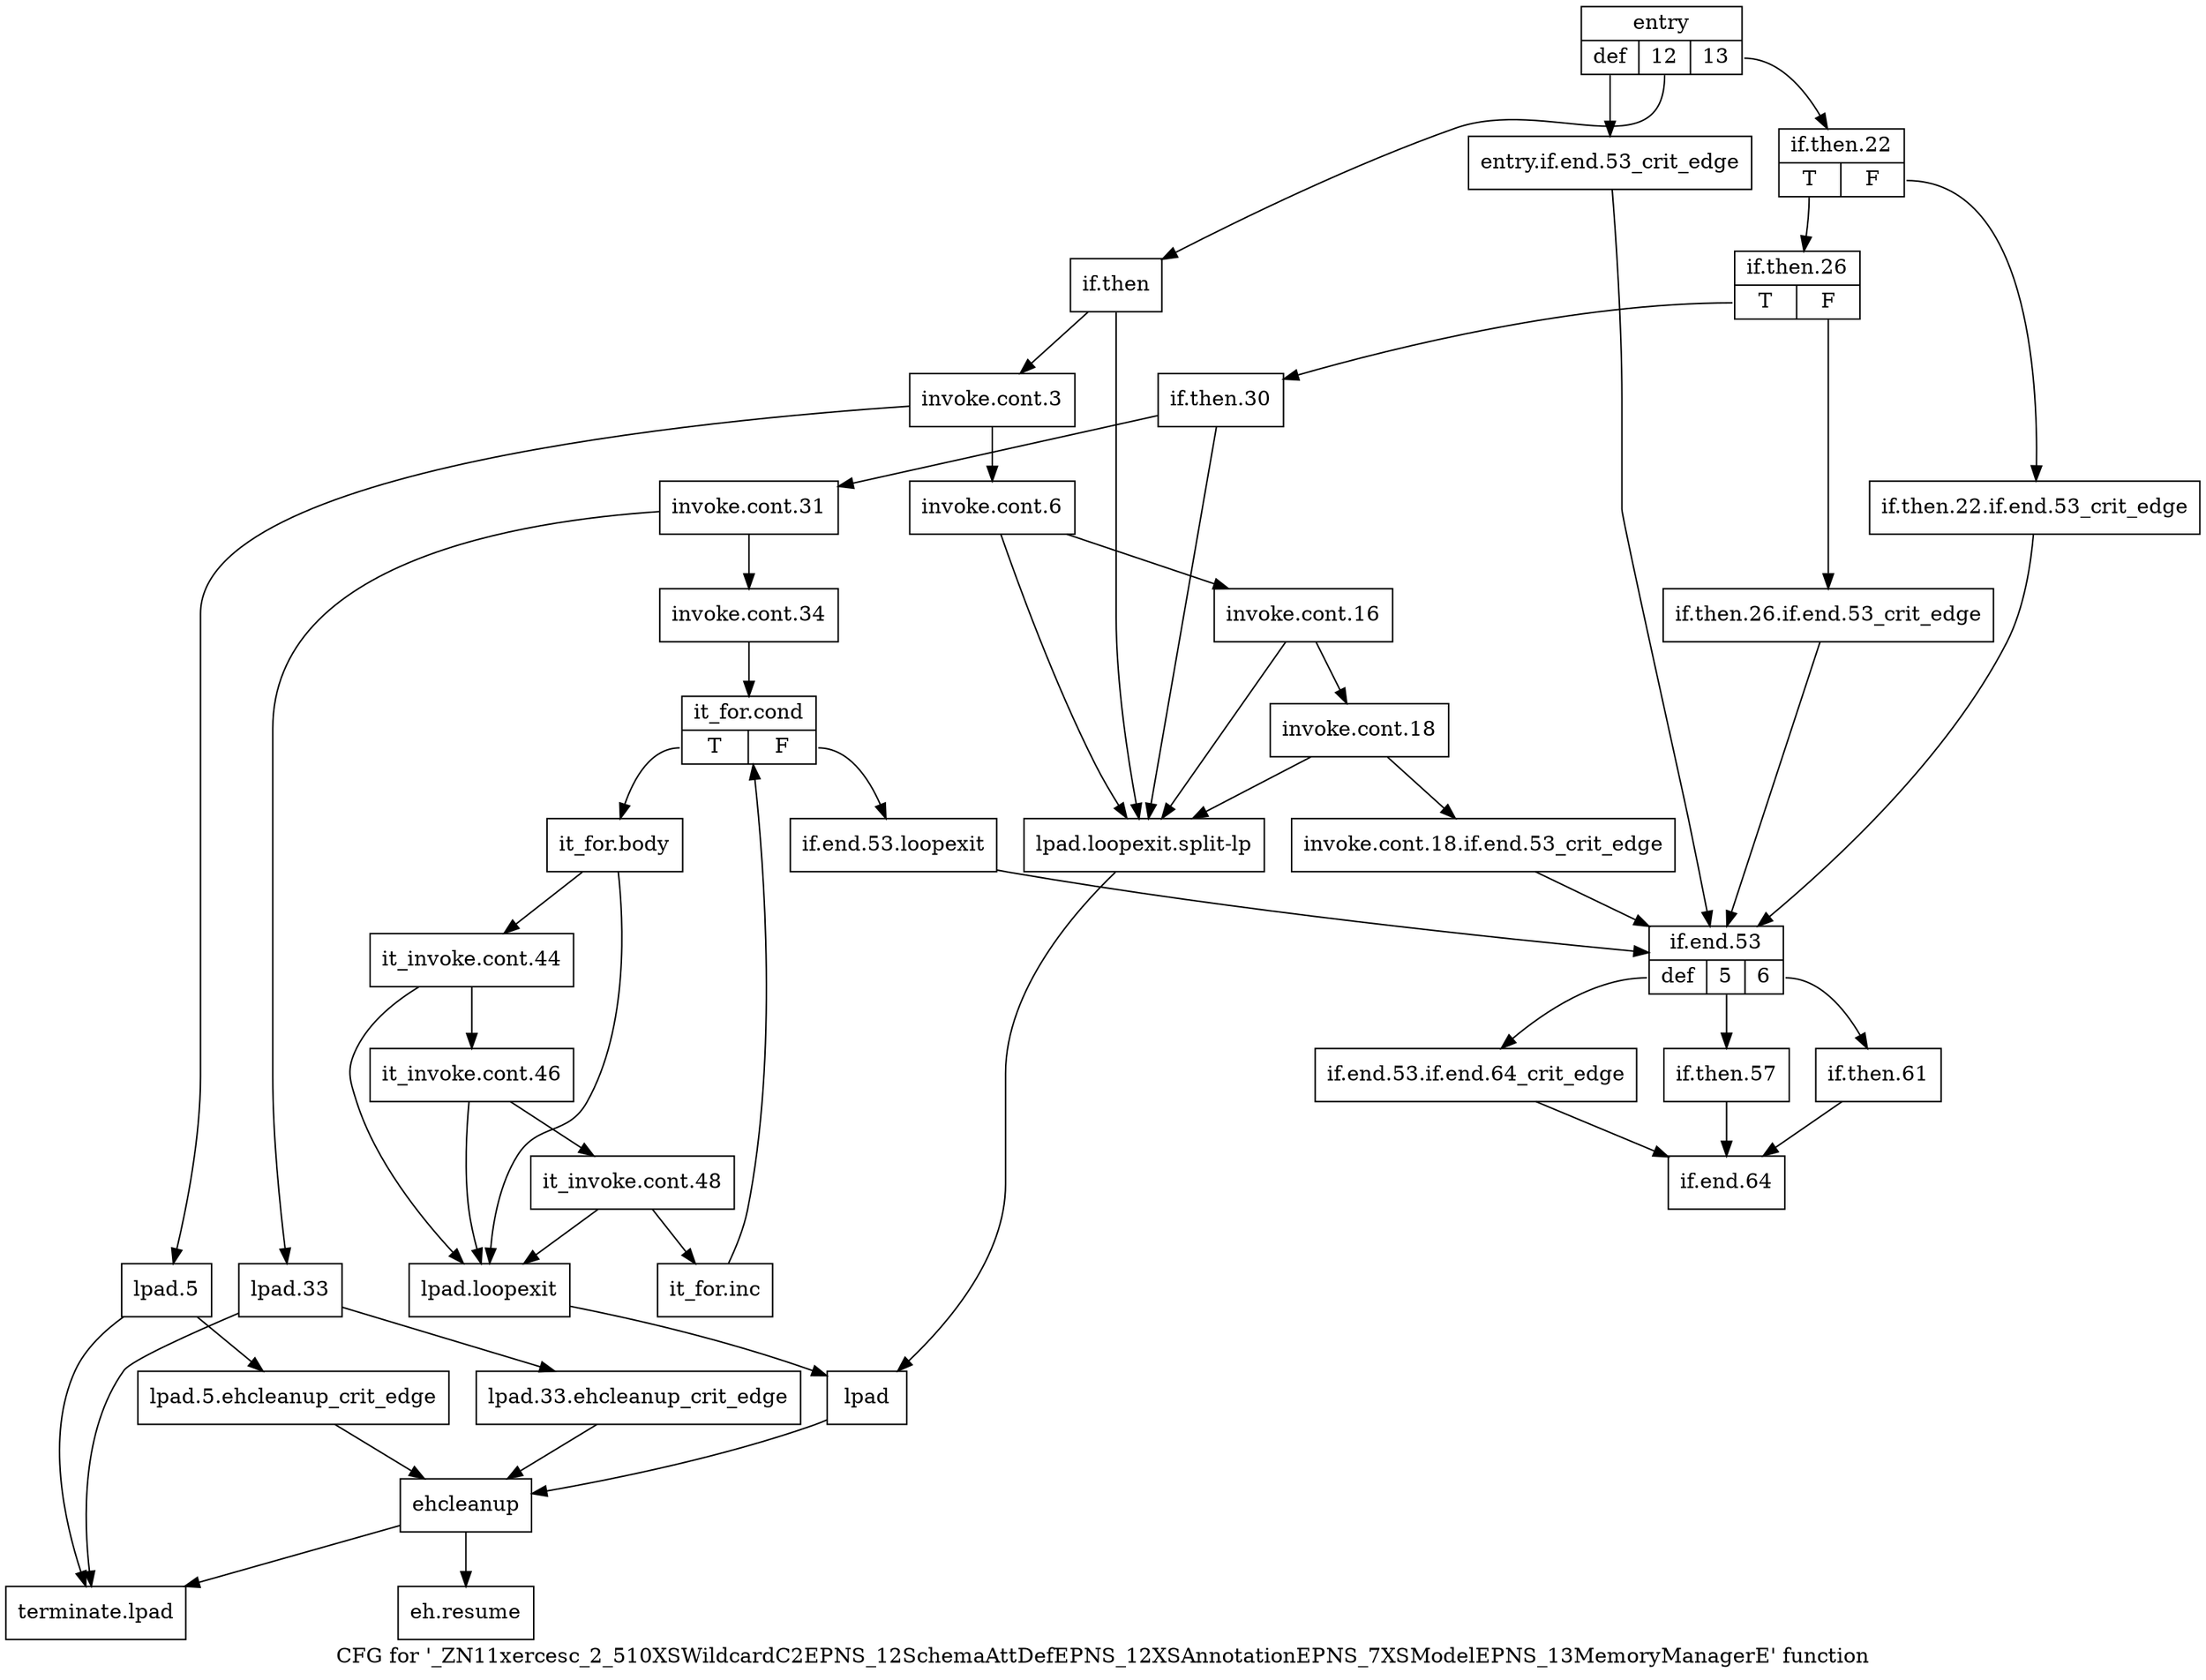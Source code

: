 digraph "CFG for '_ZN11xercesc_2_510XSWildcardC2EPNS_12SchemaAttDefEPNS_12XSAnnotationEPNS_7XSModelEPNS_13MemoryManagerE' function" {
	label="CFG for '_ZN11xercesc_2_510XSWildcardC2EPNS_12SchemaAttDefEPNS_12XSAnnotationEPNS_7XSModelEPNS_13MemoryManagerE' function";

	Node0x5746740 [shape=record,label="{entry|{<s0>def|<s1>12|<s2>13}}"];
	Node0x5746740:s0 -> Node0x5746790;
	Node0x5746740:s1 -> Node0x57467e0;
	Node0x5746740:s2 -> Node0x5746b50;
	Node0x5746790 [shape=record,label="{entry.if.end.53_crit_edge}"];
	Node0x5746790 -> Node0x5747050;
	Node0x57467e0 [shape=record,label="{if.then}"];
	Node0x57467e0 -> Node0x5746830;
	Node0x57467e0 -> Node0x5746a10;
	Node0x5746830 [shape=record,label="{invoke.cont.3}"];
	Node0x5746830 -> Node0x5746880;
	Node0x5746830 -> Node0x5746ab0;
	Node0x5746880 [shape=record,label="{invoke.cont.6}"];
	Node0x5746880 -> Node0x57468d0;
	Node0x5746880 -> Node0x5746a10;
	Node0x57468d0 [shape=record,label="{invoke.cont.16}"];
	Node0x57468d0 -> Node0x5746920;
	Node0x57468d0 -> Node0x5746a10;
	Node0x5746920 [shape=record,label="{invoke.cont.18}"];
	Node0x5746920 -> Node0x5746970;
	Node0x5746920 -> Node0x5746a10;
	Node0x5746970 [shape=record,label="{invoke.cont.18.if.end.53_crit_edge}"];
	Node0x5746970 -> Node0x5747050;
	Node0x57469c0 [shape=record,label="{lpad.loopexit}"];
	Node0x57469c0 -> Node0x5746a60;
	Node0x5746a10 [shape=record,label="{lpad.loopexit.split-lp}"];
	Node0x5746a10 -> Node0x5746a60;
	Node0x5746a60 [shape=record,label="{lpad}"];
	Node0x5746a60 -> Node0x57471e0;
	Node0x5746ab0 [shape=record,label="{lpad.5}"];
	Node0x5746ab0 -> Node0x5746b00;
	Node0x5746ab0 -> Node0x5747280;
	Node0x5746b00 [shape=record,label="{lpad.5.ehcleanup_crit_edge}"];
	Node0x5746b00 -> Node0x57471e0;
	Node0x5746b50 [shape=record,label="{if.then.22|{<s0>T|<s1>F}}"];
	Node0x5746b50:s0 -> Node0x5746bf0;
	Node0x5746b50:s1 -> Node0x5746ba0;
	Node0x5746ba0 [shape=record,label="{if.then.22.if.end.53_crit_edge}"];
	Node0x5746ba0 -> Node0x5747050;
	Node0x5746bf0 [shape=record,label="{if.then.26|{<s0>T|<s1>F}}"];
	Node0x5746bf0:s0 -> Node0x5746c90;
	Node0x5746bf0:s1 -> Node0x5746c40;
	Node0x5746c40 [shape=record,label="{if.then.26.if.end.53_crit_edge}"];
	Node0x5746c40 -> Node0x5747050;
	Node0x5746c90 [shape=record,label="{if.then.30}"];
	Node0x5746c90 -> Node0x5746ce0;
	Node0x5746c90 -> Node0x5746a10;
	Node0x5746ce0 [shape=record,label="{invoke.cont.31}"];
	Node0x5746ce0 -> Node0x5746d30;
	Node0x5746ce0 -> Node0x5746f60;
	Node0x5746d30 [shape=record,label="{invoke.cont.34}"];
	Node0x5746d30 -> Node0x5746d80;
	Node0x5746d80 [shape=record,label="{it_for.cond|{<s0>T|<s1>F}}"];
	Node0x5746d80:s0 -> Node0x5746dd0;
	Node0x5746d80:s1 -> Node0x5747000;
	Node0x5746dd0 [shape=record,label="{it_for.body}"];
	Node0x5746dd0 -> Node0x5746e20;
	Node0x5746dd0 -> Node0x57469c0;
	Node0x5746e20 [shape=record,label="{it_invoke.cont.44}"];
	Node0x5746e20 -> Node0x5746e70;
	Node0x5746e20 -> Node0x57469c0;
	Node0x5746e70 [shape=record,label="{it_invoke.cont.46}"];
	Node0x5746e70 -> Node0x5746ec0;
	Node0x5746e70 -> Node0x57469c0;
	Node0x5746ec0 [shape=record,label="{it_invoke.cont.48}"];
	Node0x5746ec0 -> Node0x5746f10;
	Node0x5746ec0 -> Node0x57469c0;
	Node0x5746f10 [shape=record,label="{it_for.inc}"];
	Node0x5746f10 -> Node0x5746d80;
	Node0x5746f60 [shape=record,label="{lpad.33}"];
	Node0x5746f60 -> Node0x5746fb0;
	Node0x5746f60 -> Node0x5747280;
	Node0x5746fb0 [shape=record,label="{lpad.33.ehcleanup_crit_edge}"];
	Node0x5746fb0 -> Node0x57471e0;
	Node0x5747000 [shape=record,label="{if.end.53.loopexit}"];
	Node0x5747000 -> Node0x5747050;
	Node0x5747050 [shape=record,label="{if.end.53|{<s0>def|<s1>5|<s2>6}}"];
	Node0x5747050:s0 -> Node0x57470a0;
	Node0x5747050:s1 -> Node0x57470f0;
	Node0x5747050:s2 -> Node0x5747140;
	Node0x57470a0 [shape=record,label="{if.end.53.if.end.64_crit_edge}"];
	Node0x57470a0 -> Node0x5747190;
	Node0x57470f0 [shape=record,label="{if.then.57}"];
	Node0x57470f0 -> Node0x5747190;
	Node0x5747140 [shape=record,label="{if.then.61}"];
	Node0x5747140 -> Node0x5747190;
	Node0x5747190 [shape=record,label="{if.end.64}"];
	Node0x57471e0 [shape=record,label="{ehcleanup}"];
	Node0x57471e0 -> Node0x5747230;
	Node0x57471e0 -> Node0x5747280;
	Node0x5747230 [shape=record,label="{eh.resume}"];
	Node0x5747280 [shape=record,label="{terminate.lpad}"];
}
